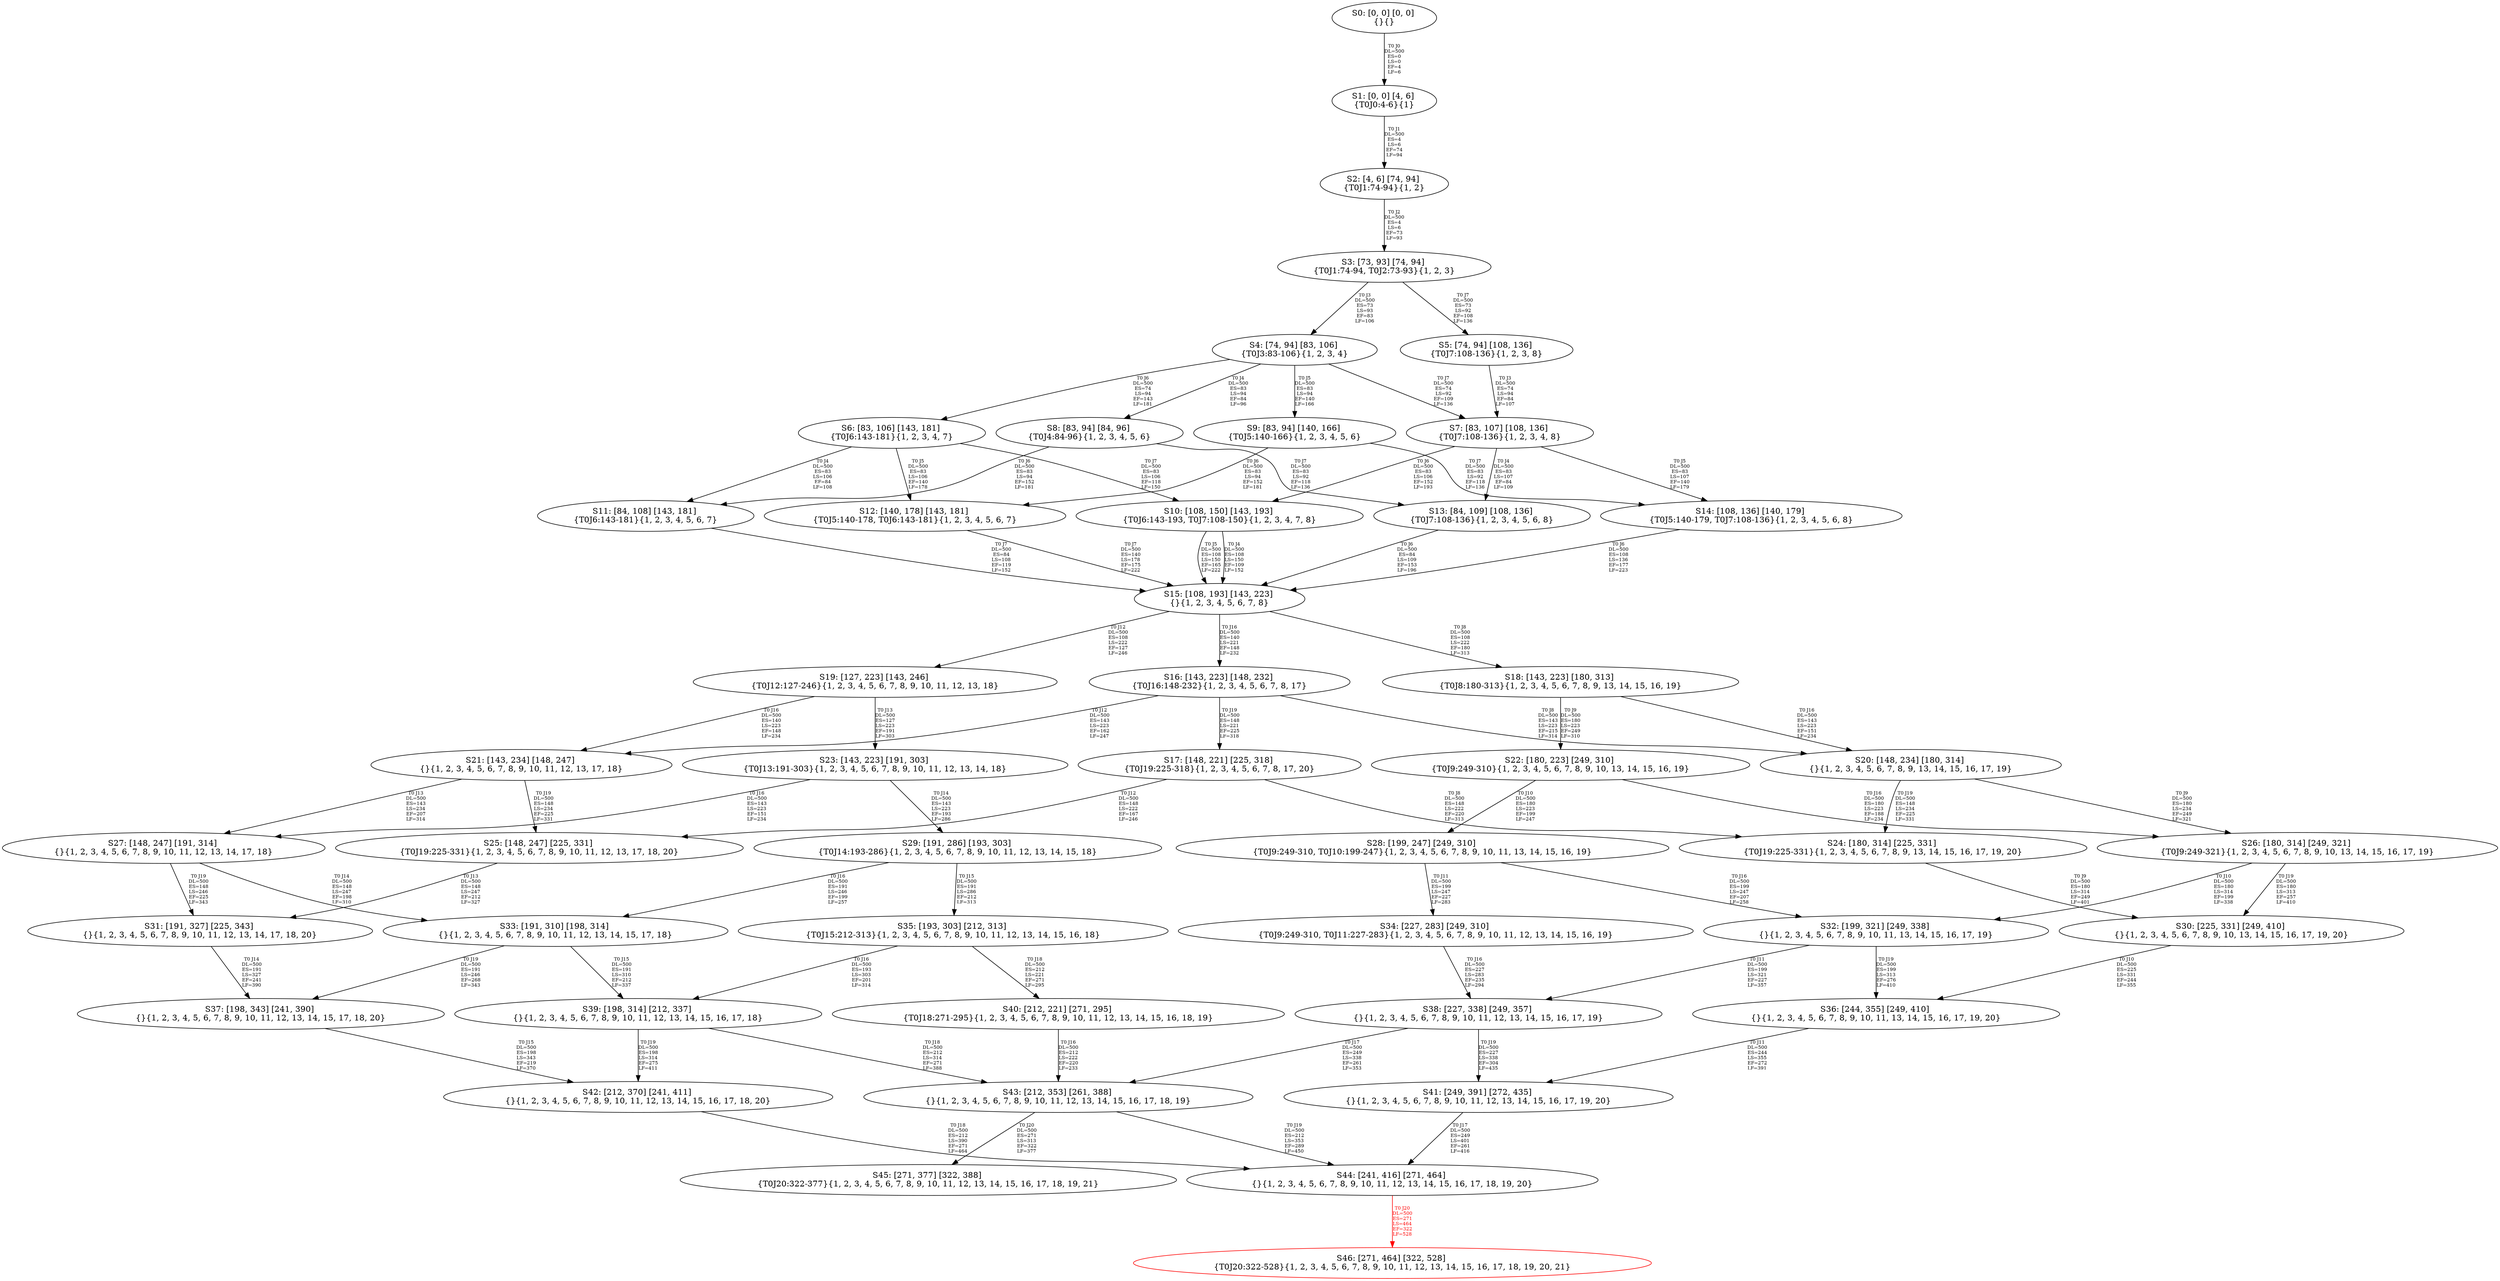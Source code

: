 digraph {
	S0[label="S0: [0, 0] [0, 0] \n{}{}"];
	S1[label="S1: [0, 0] [4, 6] \n{T0J0:4-6}{1}"];
	S2[label="S2: [4, 6] [74, 94] \n{T0J1:74-94}{1, 2}"];
	S3[label="S3: [73, 93] [74, 94] \n{T0J1:74-94, T0J2:73-93}{1, 2, 3}"];
	S4[label="S4: [74, 94] [83, 106] \n{T0J3:83-106}{1, 2, 3, 4}"];
	S5[label="S5: [74, 94] [108, 136] \n{T0J7:108-136}{1, 2, 3, 8}"];
	S6[label="S6: [83, 106] [143, 181] \n{T0J6:143-181}{1, 2, 3, 4, 7}"];
	S7[label="S7: [83, 107] [108, 136] \n{T0J7:108-136}{1, 2, 3, 4, 8}"];
	S8[label="S8: [83, 94] [84, 96] \n{T0J4:84-96}{1, 2, 3, 4, 5, 6}"];
	S9[label="S9: [83, 94] [140, 166] \n{T0J5:140-166}{1, 2, 3, 4, 5, 6}"];
	S10[label="S10: [108, 150] [143, 193] \n{T0J6:143-193, T0J7:108-150}{1, 2, 3, 4, 7, 8}"];
	S11[label="S11: [84, 108] [143, 181] \n{T0J6:143-181}{1, 2, 3, 4, 5, 6, 7}"];
	S12[label="S12: [140, 178] [143, 181] \n{T0J5:140-178, T0J6:143-181}{1, 2, 3, 4, 5, 6, 7}"];
	S13[label="S13: [84, 109] [108, 136] \n{T0J7:108-136}{1, 2, 3, 4, 5, 6, 8}"];
	S14[label="S14: [108, 136] [140, 179] \n{T0J5:140-179, T0J7:108-136}{1, 2, 3, 4, 5, 6, 8}"];
	S15[label="S15: [108, 193] [143, 223] \n{}{1, 2, 3, 4, 5, 6, 7, 8}"];
	S16[label="S16: [143, 223] [148, 232] \n{T0J16:148-232}{1, 2, 3, 4, 5, 6, 7, 8, 17}"];
	S17[label="S17: [148, 221] [225, 318] \n{T0J19:225-318}{1, 2, 3, 4, 5, 6, 7, 8, 17, 20}"];
	S18[label="S18: [143, 223] [180, 313] \n{T0J8:180-313}{1, 2, 3, 4, 5, 6, 7, 8, 9, 13, 14, 15, 16, 19}"];
	S19[label="S19: [127, 223] [143, 246] \n{T0J12:127-246}{1, 2, 3, 4, 5, 6, 7, 8, 9, 10, 11, 12, 13, 18}"];
	S20[label="S20: [148, 234] [180, 314] \n{}{1, 2, 3, 4, 5, 6, 7, 8, 9, 13, 14, 15, 16, 17, 19}"];
	S21[label="S21: [143, 234] [148, 247] \n{}{1, 2, 3, 4, 5, 6, 7, 8, 9, 10, 11, 12, 13, 17, 18}"];
	S22[label="S22: [180, 223] [249, 310] \n{T0J9:249-310}{1, 2, 3, 4, 5, 6, 7, 8, 9, 10, 13, 14, 15, 16, 19}"];
	S23[label="S23: [143, 223] [191, 303] \n{T0J13:191-303}{1, 2, 3, 4, 5, 6, 7, 8, 9, 10, 11, 12, 13, 14, 18}"];
	S24[label="S24: [180, 314] [225, 331] \n{T0J19:225-331}{1, 2, 3, 4, 5, 6, 7, 8, 9, 13, 14, 15, 16, 17, 19, 20}"];
	S25[label="S25: [148, 247] [225, 331] \n{T0J19:225-331}{1, 2, 3, 4, 5, 6, 7, 8, 9, 10, 11, 12, 13, 17, 18, 20}"];
	S26[label="S26: [180, 314] [249, 321] \n{T0J9:249-321}{1, 2, 3, 4, 5, 6, 7, 8, 9, 10, 13, 14, 15, 16, 17, 19}"];
	S27[label="S27: [148, 247] [191, 314] \n{}{1, 2, 3, 4, 5, 6, 7, 8, 9, 10, 11, 12, 13, 14, 17, 18}"];
	S28[label="S28: [199, 247] [249, 310] \n{T0J9:249-310, T0J10:199-247}{1, 2, 3, 4, 5, 6, 7, 8, 9, 10, 11, 13, 14, 15, 16, 19}"];
	S29[label="S29: [191, 286] [193, 303] \n{T0J14:193-286}{1, 2, 3, 4, 5, 6, 7, 8, 9, 10, 11, 12, 13, 14, 15, 18}"];
	S30[label="S30: [225, 331] [249, 410] \n{}{1, 2, 3, 4, 5, 6, 7, 8, 9, 10, 13, 14, 15, 16, 17, 19, 20}"];
	S31[label="S31: [191, 327] [225, 343] \n{}{1, 2, 3, 4, 5, 6, 7, 8, 9, 10, 11, 12, 13, 14, 17, 18, 20}"];
	S32[label="S32: [199, 321] [249, 338] \n{}{1, 2, 3, 4, 5, 6, 7, 8, 9, 10, 11, 13, 14, 15, 16, 17, 19}"];
	S33[label="S33: [191, 310] [198, 314] \n{}{1, 2, 3, 4, 5, 6, 7, 8, 9, 10, 11, 12, 13, 14, 15, 17, 18}"];
	S34[label="S34: [227, 283] [249, 310] \n{T0J9:249-310, T0J11:227-283}{1, 2, 3, 4, 5, 6, 7, 8, 9, 10, 11, 12, 13, 14, 15, 16, 19}"];
	S35[label="S35: [193, 303] [212, 313] \n{T0J15:212-313}{1, 2, 3, 4, 5, 6, 7, 8, 9, 10, 11, 12, 13, 14, 15, 16, 18}"];
	S36[label="S36: [244, 355] [249, 410] \n{}{1, 2, 3, 4, 5, 6, 7, 8, 9, 10, 11, 13, 14, 15, 16, 17, 19, 20}"];
	S37[label="S37: [198, 343] [241, 390] \n{}{1, 2, 3, 4, 5, 6, 7, 8, 9, 10, 11, 12, 13, 14, 15, 17, 18, 20}"];
	S38[label="S38: [227, 338] [249, 357] \n{}{1, 2, 3, 4, 5, 6, 7, 8, 9, 10, 11, 12, 13, 14, 15, 16, 17, 19}"];
	S39[label="S39: [198, 314] [212, 337] \n{}{1, 2, 3, 4, 5, 6, 7, 8, 9, 10, 11, 12, 13, 14, 15, 16, 17, 18}"];
	S40[label="S40: [212, 221] [271, 295] \n{T0J18:271-295}{1, 2, 3, 4, 5, 6, 7, 8, 9, 10, 11, 12, 13, 14, 15, 16, 18, 19}"];
	S41[label="S41: [249, 391] [272, 435] \n{}{1, 2, 3, 4, 5, 6, 7, 8, 9, 10, 11, 12, 13, 14, 15, 16, 17, 19, 20}"];
	S42[label="S42: [212, 370] [241, 411] \n{}{1, 2, 3, 4, 5, 6, 7, 8, 9, 10, 11, 12, 13, 14, 15, 16, 17, 18, 20}"];
	S43[label="S43: [212, 353] [261, 388] \n{}{1, 2, 3, 4, 5, 6, 7, 8, 9, 10, 11, 12, 13, 14, 15, 16, 17, 18, 19}"];
	S44[label="S44: [241, 416] [271, 464] \n{}{1, 2, 3, 4, 5, 6, 7, 8, 9, 10, 11, 12, 13, 14, 15, 16, 17, 18, 19, 20}"];
	S45[label="S45: [271, 377] [322, 388] \n{T0J20:322-377}{1, 2, 3, 4, 5, 6, 7, 8, 9, 10, 11, 12, 13, 14, 15, 16, 17, 18, 19, 21}"];
	S46[label="S46: [271, 464] [322, 528] \n{T0J20:322-528}{1, 2, 3, 4, 5, 6, 7, 8, 9, 10, 11, 12, 13, 14, 15, 16, 17, 18, 19, 20, 21}"];
	S0 -> S1[label="T0 J0\nDL=500\nES=0\nLS=0\nEF=4\nLF=6",fontsize=8];
	S1 -> S2[label="T0 J1\nDL=500\nES=4\nLS=6\nEF=74\nLF=94",fontsize=8];
	S2 -> S3[label="T0 J2\nDL=500\nES=4\nLS=6\nEF=73\nLF=93",fontsize=8];
	S3 -> S4[label="T0 J3\nDL=500\nES=73\nLS=93\nEF=83\nLF=106",fontsize=8];
	S3 -> S5[label="T0 J7\nDL=500\nES=73\nLS=92\nEF=108\nLF=136",fontsize=8];
	S4 -> S8[label="T0 J4\nDL=500\nES=83\nLS=94\nEF=84\nLF=96",fontsize=8];
	S4 -> S9[label="T0 J5\nDL=500\nES=83\nLS=94\nEF=140\nLF=166",fontsize=8];
	S4 -> S6[label="T0 J6\nDL=500\nES=74\nLS=94\nEF=143\nLF=181",fontsize=8];
	S4 -> S7[label="T0 J7\nDL=500\nES=74\nLS=92\nEF=109\nLF=136",fontsize=8];
	S5 -> S7[label="T0 J3\nDL=500\nES=74\nLS=94\nEF=84\nLF=107",fontsize=8];
	S6 -> S11[label="T0 J4\nDL=500\nES=83\nLS=106\nEF=84\nLF=108",fontsize=8];
	S6 -> S12[label="T0 J5\nDL=500\nES=83\nLS=106\nEF=140\nLF=178",fontsize=8];
	S6 -> S10[label="T0 J7\nDL=500\nES=83\nLS=106\nEF=118\nLF=150",fontsize=8];
	S7 -> S13[label="T0 J4\nDL=500\nES=83\nLS=107\nEF=84\nLF=109",fontsize=8];
	S7 -> S14[label="T0 J5\nDL=500\nES=83\nLS=107\nEF=140\nLF=179",fontsize=8];
	S7 -> S10[label="T0 J6\nDL=500\nES=83\nLS=106\nEF=152\nLF=193",fontsize=8];
	S8 -> S11[label="T0 J6\nDL=500\nES=83\nLS=94\nEF=152\nLF=181",fontsize=8];
	S8 -> S13[label="T0 J7\nDL=500\nES=83\nLS=92\nEF=118\nLF=136",fontsize=8];
	S9 -> S12[label="T0 J6\nDL=500\nES=83\nLS=94\nEF=152\nLF=181",fontsize=8];
	S9 -> S14[label="T0 J7\nDL=500\nES=83\nLS=92\nEF=118\nLF=136",fontsize=8];
	S10 -> S15[label="T0 J4\nDL=500\nES=108\nLS=150\nEF=109\nLF=152",fontsize=8];
	S10 -> S15[label="T0 J5\nDL=500\nES=108\nLS=150\nEF=165\nLF=222",fontsize=8];
	S11 -> S15[label="T0 J7\nDL=500\nES=84\nLS=108\nEF=119\nLF=152",fontsize=8];
	S12 -> S15[label="T0 J7\nDL=500\nES=140\nLS=178\nEF=175\nLF=222",fontsize=8];
	S13 -> S15[label="T0 J6\nDL=500\nES=84\nLS=109\nEF=153\nLF=196",fontsize=8];
	S14 -> S15[label="T0 J6\nDL=500\nES=108\nLS=136\nEF=177\nLF=223",fontsize=8];
	S15 -> S18[label="T0 J8\nDL=500\nES=108\nLS=222\nEF=180\nLF=313",fontsize=8];
	S15 -> S19[label="T0 J12\nDL=500\nES=108\nLS=222\nEF=127\nLF=246",fontsize=8];
	S15 -> S16[label="T0 J16\nDL=500\nES=140\nLS=221\nEF=148\nLF=232",fontsize=8];
	S16 -> S20[label="T0 J8\nDL=500\nES=143\nLS=223\nEF=215\nLF=314",fontsize=8];
	S16 -> S21[label="T0 J12\nDL=500\nES=143\nLS=223\nEF=162\nLF=247",fontsize=8];
	S16 -> S17[label="T0 J19\nDL=500\nES=148\nLS=221\nEF=225\nLF=318",fontsize=8];
	S17 -> S24[label="T0 J8\nDL=500\nES=148\nLS=222\nEF=220\nLF=313",fontsize=8];
	S17 -> S25[label="T0 J12\nDL=500\nES=148\nLS=222\nEF=167\nLF=246",fontsize=8];
	S18 -> S22[label="T0 J9\nDL=500\nES=180\nLS=223\nEF=249\nLF=310",fontsize=8];
	S18 -> S20[label="T0 J16\nDL=500\nES=143\nLS=223\nEF=151\nLF=234",fontsize=8];
	S19 -> S23[label="T0 J13\nDL=500\nES=127\nLS=223\nEF=191\nLF=303",fontsize=8];
	S19 -> S21[label="T0 J16\nDL=500\nES=140\nLS=223\nEF=148\nLF=234",fontsize=8];
	S20 -> S26[label="T0 J9\nDL=500\nES=180\nLS=234\nEF=249\nLF=321",fontsize=8];
	S20 -> S24[label="T0 J19\nDL=500\nES=148\nLS=234\nEF=225\nLF=331",fontsize=8];
	S21 -> S27[label="T0 J13\nDL=500\nES=143\nLS=234\nEF=207\nLF=314",fontsize=8];
	S21 -> S25[label="T0 J19\nDL=500\nES=148\nLS=234\nEF=225\nLF=331",fontsize=8];
	S22 -> S28[label="T0 J10\nDL=500\nES=180\nLS=223\nEF=199\nLF=247",fontsize=8];
	S22 -> S26[label="T0 J16\nDL=500\nES=180\nLS=223\nEF=188\nLF=234",fontsize=8];
	S23 -> S29[label="T0 J14\nDL=500\nES=143\nLS=223\nEF=193\nLF=286",fontsize=8];
	S23 -> S27[label="T0 J16\nDL=500\nES=143\nLS=223\nEF=151\nLF=234",fontsize=8];
	S24 -> S30[label="T0 J9\nDL=500\nES=180\nLS=314\nEF=249\nLF=401",fontsize=8];
	S25 -> S31[label="T0 J13\nDL=500\nES=148\nLS=247\nEF=212\nLF=327",fontsize=8];
	S26 -> S32[label="T0 J10\nDL=500\nES=180\nLS=314\nEF=199\nLF=338",fontsize=8];
	S26 -> S30[label="T0 J19\nDL=500\nES=180\nLS=313\nEF=257\nLF=410",fontsize=8];
	S27 -> S33[label="T0 J14\nDL=500\nES=148\nLS=247\nEF=198\nLF=310",fontsize=8];
	S27 -> S31[label="T0 J19\nDL=500\nES=148\nLS=246\nEF=225\nLF=343",fontsize=8];
	S28 -> S34[label="T0 J11\nDL=500\nES=199\nLS=247\nEF=227\nLF=283",fontsize=8];
	S28 -> S32[label="T0 J16\nDL=500\nES=199\nLS=247\nEF=207\nLF=258",fontsize=8];
	S29 -> S35[label="T0 J15\nDL=500\nES=191\nLS=286\nEF=212\nLF=313",fontsize=8];
	S29 -> S33[label="T0 J16\nDL=500\nES=191\nLS=246\nEF=199\nLF=257",fontsize=8];
	S30 -> S36[label="T0 J10\nDL=500\nES=225\nLS=331\nEF=244\nLF=355",fontsize=8];
	S31 -> S37[label="T0 J14\nDL=500\nES=191\nLS=327\nEF=241\nLF=390",fontsize=8];
	S32 -> S38[label="T0 J11\nDL=500\nES=199\nLS=321\nEF=227\nLF=357",fontsize=8];
	S32 -> S36[label="T0 J19\nDL=500\nES=199\nLS=313\nEF=276\nLF=410",fontsize=8];
	S33 -> S39[label="T0 J15\nDL=500\nES=191\nLS=310\nEF=212\nLF=337",fontsize=8];
	S33 -> S37[label="T0 J19\nDL=500\nES=191\nLS=246\nEF=268\nLF=343",fontsize=8];
	S34 -> S38[label="T0 J16\nDL=500\nES=227\nLS=283\nEF=235\nLF=294",fontsize=8];
	S35 -> S39[label="T0 J16\nDL=500\nES=193\nLS=303\nEF=201\nLF=314",fontsize=8];
	S35 -> S40[label="T0 J18\nDL=500\nES=212\nLS=221\nEF=271\nLF=295",fontsize=8];
	S36 -> S41[label="T0 J11\nDL=500\nES=244\nLS=355\nEF=272\nLF=391",fontsize=8];
	S37 -> S42[label="T0 J15\nDL=500\nES=198\nLS=343\nEF=219\nLF=370",fontsize=8];
	S38 -> S43[label="T0 J17\nDL=500\nES=249\nLS=338\nEF=261\nLF=353",fontsize=8];
	S38 -> S41[label="T0 J19\nDL=500\nES=227\nLS=338\nEF=304\nLF=435",fontsize=8];
	S39 -> S43[label="T0 J18\nDL=500\nES=212\nLS=314\nEF=271\nLF=388",fontsize=8];
	S39 -> S42[label="T0 J19\nDL=500\nES=198\nLS=314\nEF=275\nLF=411",fontsize=8];
	S40 -> S43[label="T0 J16\nDL=500\nES=212\nLS=222\nEF=220\nLF=233",fontsize=8];
	S41 -> S44[label="T0 J17\nDL=500\nES=249\nLS=401\nEF=261\nLF=416",fontsize=8];
	S42 -> S44[label="T0 J18\nDL=500\nES=212\nLS=390\nEF=271\nLF=464",fontsize=8];
	S43 -> S44[label="T0 J19\nDL=500\nES=212\nLS=353\nEF=289\nLF=450",fontsize=8];
	S43 -> S45[label="T0 J20\nDL=500\nES=271\nLS=313\nEF=322\nLF=377",fontsize=8];
	S44 -> S46[label="T0 J20\nDL=500\nES=271\nLS=464\nEF=322\nLF=528",color=Red,fontcolor=Red,fontsize=8];
S46[color=Red];
}
